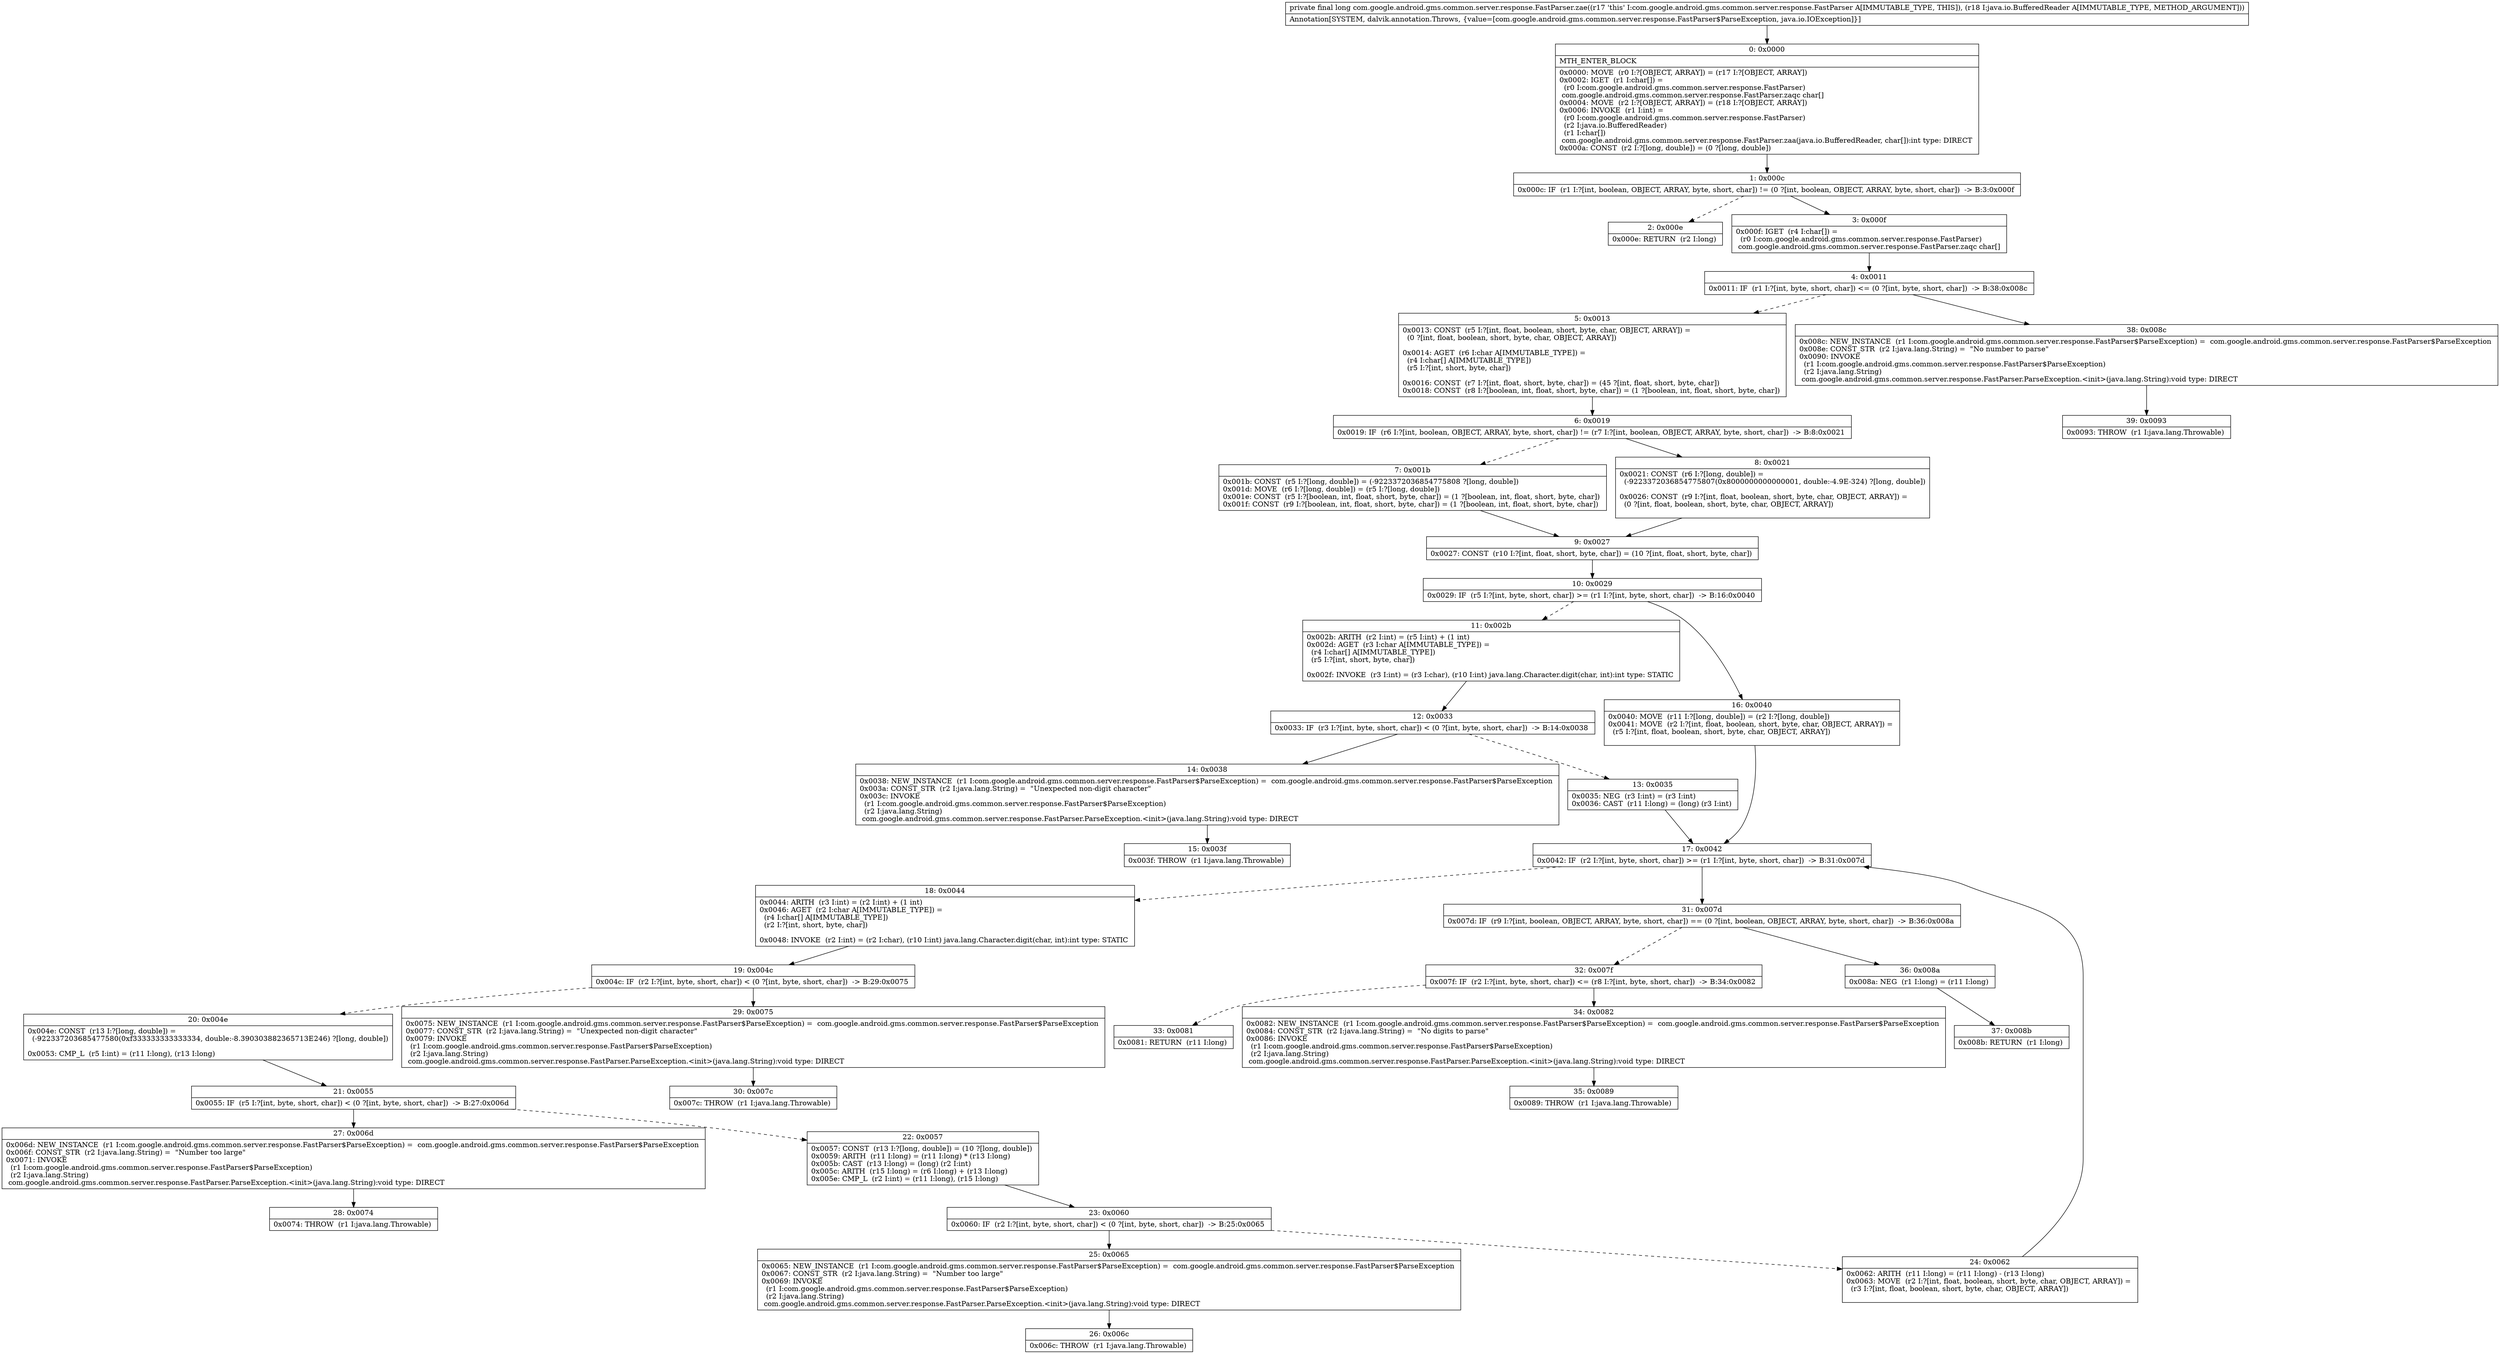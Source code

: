 digraph "CFG forcom.google.android.gms.common.server.response.FastParser.zae(Ljava\/io\/BufferedReader;)J" {
Node_0 [shape=record,label="{0\:\ 0x0000|MTH_ENTER_BLOCK\l|0x0000: MOVE  (r0 I:?[OBJECT, ARRAY]) = (r17 I:?[OBJECT, ARRAY]) \l0x0002: IGET  (r1 I:char[]) = \l  (r0 I:com.google.android.gms.common.server.response.FastParser)\l com.google.android.gms.common.server.response.FastParser.zaqc char[] \l0x0004: MOVE  (r2 I:?[OBJECT, ARRAY]) = (r18 I:?[OBJECT, ARRAY]) \l0x0006: INVOKE  (r1 I:int) = \l  (r0 I:com.google.android.gms.common.server.response.FastParser)\l  (r2 I:java.io.BufferedReader)\l  (r1 I:char[])\l com.google.android.gms.common.server.response.FastParser.zaa(java.io.BufferedReader, char[]):int type: DIRECT \l0x000a: CONST  (r2 I:?[long, double]) = (0 ?[long, double]) \l}"];
Node_1 [shape=record,label="{1\:\ 0x000c|0x000c: IF  (r1 I:?[int, boolean, OBJECT, ARRAY, byte, short, char]) != (0 ?[int, boolean, OBJECT, ARRAY, byte, short, char])  \-\> B:3:0x000f \l}"];
Node_2 [shape=record,label="{2\:\ 0x000e|0x000e: RETURN  (r2 I:long) \l}"];
Node_3 [shape=record,label="{3\:\ 0x000f|0x000f: IGET  (r4 I:char[]) = \l  (r0 I:com.google.android.gms.common.server.response.FastParser)\l com.google.android.gms.common.server.response.FastParser.zaqc char[] \l}"];
Node_4 [shape=record,label="{4\:\ 0x0011|0x0011: IF  (r1 I:?[int, byte, short, char]) \<= (0 ?[int, byte, short, char])  \-\> B:38:0x008c \l}"];
Node_5 [shape=record,label="{5\:\ 0x0013|0x0013: CONST  (r5 I:?[int, float, boolean, short, byte, char, OBJECT, ARRAY]) = \l  (0 ?[int, float, boolean, short, byte, char, OBJECT, ARRAY])\l \l0x0014: AGET  (r6 I:char A[IMMUTABLE_TYPE]) = \l  (r4 I:char[] A[IMMUTABLE_TYPE])\l  (r5 I:?[int, short, byte, char])\l \l0x0016: CONST  (r7 I:?[int, float, short, byte, char]) = (45 ?[int, float, short, byte, char]) \l0x0018: CONST  (r8 I:?[boolean, int, float, short, byte, char]) = (1 ?[boolean, int, float, short, byte, char]) \l}"];
Node_6 [shape=record,label="{6\:\ 0x0019|0x0019: IF  (r6 I:?[int, boolean, OBJECT, ARRAY, byte, short, char]) != (r7 I:?[int, boolean, OBJECT, ARRAY, byte, short, char])  \-\> B:8:0x0021 \l}"];
Node_7 [shape=record,label="{7\:\ 0x001b|0x001b: CONST  (r5 I:?[long, double]) = (\-9223372036854775808 ?[long, double]) \l0x001d: MOVE  (r6 I:?[long, double]) = (r5 I:?[long, double]) \l0x001e: CONST  (r5 I:?[boolean, int, float, short, byte, char]) = (1 ?[boolean, int, float, short, byte, char]) \l0x001f: CONST  (r9 I:?[boolean, int, float, short, byte, char]) = (1 ?[boolean, int, float, short, byte, char]) \l}"];
Node_8 [shape=record,label="{8\:\ 0x0021|0x0021: CONST  (r6 I:?[long, double]) = \l  (\-9223372036854775807(0x8000000000000001, double:\-4.9E\-324) ?[long, double])\l \l0x0026: CONST  (r9 I:?[int, float, boolean, short, byte, char, OBJECT, ARRAY]) = \l  (0 ?[int, float, boolean, short, byte, char, OBJECT, ARRAY])\l \l}"];
Node_9 [shape=record,label="{9\:\ 0x0027|0x0027: CONST  (r10 I:?[int, float, short, byte, char]) = (10 ?[int, float, short, byte, char]) \l}"];
Node_10 [shape=record,label="{10\:\ 0x0029|0x0029: IF  (r5 I:?[int, byte, short, char]) \>= (r1 I:?[int, byte, short, char])  \-\> B:16:0x0040 \l}"];
Node_11 [shape=record,label="{11\:\ 0x002b|0x002b: ARITH  (r2 I:int) = (r5 I:int) + (1 int) \l0x002d: AGET  (r3 I:char A[IMMUTABLE_TYPE]) = \l  (r4 I:char[] A[IMMUTABLE_TYPE])\l  (r5 I:?[int, short, byte, char])\l \l0x002f: INVOKE  (r3 I:int) = (r3 I:char), (r10 I:int) java.lang.Character.digit(char, int):int type: STATIC \l}"];
Node_12 [shape=record,label="{12\:\ 0x0033|0x0033: IF  (r3 I:?[int, byte, short, char]) \< (0 ?[int, byte, short, char])  \-\> B:14:0x0038 \l}"];
Node_13 [shape=record,label="{13\:\ 0x0035|0x0035: NEG  (r3 I:int) = (r3 I:int) \l0x0036: CAST  (r11 I:long) = (long) (r3 I:int) \l}"];
Node_14 [shape=record,label="{14\:\ 0x0038|0x0038: NEW_INSTANCE  (r1 I:com.google.android.gms.common.server.response.FastParser$ParseException) =  com.google.android.gms.common.server.response.FastParser$ParseException \l0x003a: CONST_STR  (r2 I:java.lang.String) =  \"Unexpected non\-digit character\" \l0x003c: INVOKE  \l  (r1 I:com.google.android.gms.common.server.response.FastParser$ParseException)\l  (r2 I:java.lang.String)\l com.google.android.gms.common.server.response.FastParser.ParseException.\<init\>(java.lang.String):void type: DIRECT \l}"];
Node_15 [shape=record,label="{15\:\ 0x003f|0x003f: THROW  (r1 I:java.lang.Throwable) \l}"];
Node_16 [shape=record,label="{16\:\ 0x0040|0x0040: MOVE  (r11 I:?[long, double]) = (r2 I:?[long, double]) \l0x0041: MOVE  (r2 I:?[int, float, boolean, short, byte, char, OBJECT, ARRAY]) = \l  (r5 I:?[int, float, boolean, short, byte, char, OBJECT, ARRAY])\l \l}"];
Node_17 [shape=record,label="{17\:\ 0x0042|0x0042: IF  (r2 I:?[int, byte, short, char]) \>= (r1 I:?[int, byte, short, char])  \-\> B:31:0x007d \l}"];
Node_18 [shape=record,label="{18\:\ 0x0044|0x0044: ARITH  (r3 I:int) = (r2 I:int) + (1 int) \l0x0046: AGET  (r2 I:char A[IMMUTABLE_TYPE]) = \l  (r4 I:char[] A[IMMUTABLE_TYPE])\l  (r2 I:?[int, short, byte, char])\l \l0x0048: INVOKE  (r2 I:int) = (r2 I:char), (r10 I:int) java.lang.Character.digit(char, int):int type: STATIC \l}"];
Node_19 [shape=record,label="{19\:\ 0x004c|0x004c: IF  (r2 I:?[int, byte, short, char]) \< (0 ?[int, byte, short, char])  \-\> B:29:0x0075 \l}"];
Node_20 [shape=record,label="{20\:\ 0x004e|0x004e: CONST  (r13 I:?[long, double]) = \l  (\-922337203685477580(0xf333333333333334, double:\-8.390303882365713E246) ?[long, double])\l \l0x0053: CMP_L  (r5 I:int) = (r11 I:long), (r13 I:long) \l}"];
Node_21 [shape=record,label="{21\:\ 0x0055|0x0055: IF  (r5 I:?[int, byte, short, char]) \< (0 ?[int, byte, short, char])  \-\> B:27:0x006d \l}"];
Node_22 [shape=record,label="{22\:\ 0x0057|0x0057: CONST  (r13 I:?[long, double]) = (10 ?[long, double]) \l0x0059: ARITH  (r11 I:long) = (r11 I:long) * (r13 I:long) \l0x005b: CAST  (r13 I:long) = (long) (r2 I:int) \l0x005c: ARITH  (r15 I:long) = (r6 I:long) + (r13 I:long) \l0x005e: CMP_L  (r2 I:int) = (r11 I:long), (r15 I:long) \l}"];
Node_23 [shape=record,label="{23\:\ 0x0060|0x0060: IF  (r2 I:?[int, byte, short, char]) \< (0 ?[int, byte, short, char])  \-\> B:25:0x0065 \l}"];
Node_24 [shape=record,label="{24\:\ 0x0062|0x0062: ARITH  (r11 I:long) = (r11 I:long) \- (r13 I:long) \l0x0063: MOVE  (r2 I:?[int, float, boolean, short, byte, char, OBJECT, ARRAY]) = \l  (r3 I:?[int, float, boolean, short, byte, char, OBJECT, ARRAY])\l \l}"];
Node_25 [shape=record,label="{25\:\ 0x0065|0x0065: NEW_INSTANCE  (r1 I:com.google.android.gms.common.server.response.FastParser$ParseException) =  com.google.android.gms.common.server.response.FastParser$ParseException \l0x0067: CONST_STR  (r2 I:java.lang.String) =  \"Number too large\" \l0x0069: INVOKE  \l  (r1 I:com.google.android.gms.common.server.response.FastParser$ParseException)\l  (r2 I:java.lang.String)\l com.google.android.gms.common.server.response.FastParser.ParseException.\<init\>(java.lang.String):void type: DIRECT \l}"];
Node_26 [shape=record,label="{26\:\ 0x006c|0x006c: THROW  (r1 I:java.lang.Throwable) \l}"];
Node_27 [shape=record,label="{27\:\ 0x006d|0x006d: NEW_INSTANCE  (r1 I:com.google.android.gms.common.server.response.FastParser$ParseException) =  com.google.android.gms.common.server.response.FastParser$ParseException \l0x006f: CONST_STR  (r2 I:java.lang.String) =  \"Number too large\" \l0x0071: INVOKE  \l  (r1 I:com.google.android.gms.common.server.response.FastParser$ParseException)\l  (r2 I:java.lang.String)\l com.google.android.gms.common.server.response.FastParser.ParseException.\<init\>(java.lang.String):void type: DIRECT \l}"];
Node_28 [shape=record,label="{28\:\ 0x0074|0x0074: THROW  (r1 I:java.lang.Throwable) \l}"];
Node_29 [shape=record,label="{29\:\ 0x0075|0x0075: NEW_INSTANCE  (r1 I:com.google.android.gms.common.server.response.FastParser$ParseException) =  com.google.android.gms.common.server.response.FastParser$ParseException \l0x0077: CONST_STR  (r2 I:java.lang.String) =  \"Unexpected non\-digit character\" \l0x0079: INVOKE  \l  (r1 I:com.google.android.gms.common.server.response.FastParser$ParseException)\l  (r2 I:java.lang.String)\l com.google.android.gms.common.server.response.FastParser.ParseException.\<init\>(java.lang.String):void type: DIRECT \l}"];
Node_30 [shape=record,label="{30\:\ 0x007c|0x007c: THROW  (r1 I:java.lang.Throwable) \l}"];
Node_31 [shape=record,label="{31\:\ 0x007d|0x007d: IF  (r9 I:?[int, boolean, OBJECT, ARRAY, byte, short, char]) == (0 ?[int, boolean, OBJECT, ARRAY, byte, short, char])  \-\> B:36:0x008a \l}"];
Node_32 [shape=record,label="{32\:\ 0x007f|0x007f: IF  (r2 I:?[int, byte, short, char]) \<= (r8 I:?[int, byte, short, char])  \-\> B:34:0x0082 \l}"];
Node_33 [shape=record,label="{33\:\ 0x0081|0x0081: RETURN  (r11 I:long) \l}"];
Node_34 [shape=record,label="{34\:\ 0x0082|0x0082: NEW_INSTANCE  (r1 I:com.google.android.gms.common.server.response.FastParser$ParseException) =  com.google.android.gms.common.server.response.FastParser$ParseException \l0x0084: CONST_STR  (r2 I:java.lang.String) =  \"No digits to parse\" \l0x0086: INVOKE  \l  (r1 I:com.google.android.gms.common.server.response.FastParser$ParseException)\l  (r2 I:java.lang.String)\l com.google.android.gms.common.server.response.FastParser.ParseException.\<init\>(java.lang.String):void type: DIRECT \l}"];
Node_35 [shape=record,label="{35\:\ 0x0089|0x0089: THROW  (r1 I:java.lang.Throwable) \l}"];
Node_36 [shape=record,label="{36\:\ 0x008a|0x008a: NEG  (r1 I:long) = (r11 I:long) \l}"];
Node_37 [shape=record,label="{37\:\ 0x008b|0x008b: RETURN  (r1 I:long) \l}"];
Node_38 [shape=record,label="{38\:\ 0x008c|0x008c: NEW_INSTANCE  (r1 I:com.google.android.gms.common.server.response.FastParser$ParseException) =  com.google.android.gms.common.server.response.FastParser$ParseException \l0x008e: CONST_STR  (r2 I:java.lang.String) =  \"No number to parse\" \l0x0090: INVOKE  \l  (r1 I:com.google.android.gms.common.server.response.FastParser$ParseException)\l  (r2 I:java.lang.String)\l com.google.android.gms.common.server.response.FastParser.ParseException.\<init\>(java.lang.String):void type: DIRECT \l}"];
Node_39 [shape=record,label="{39\:\ 0x0093|0x0093: THROW  (r1 I:java.lang.Throwable) \l}"];
MethodNode[shape=record,label="{private final long com.google.android.gms.common.server.response.FastParser.zae((r17 'this' I:com.google.android.gms.common.server.response.FastParser A[IMMUTABLE_TYPE, THIS]), (r18 I:java.io.BufferedReader A[IMMUTABLE_TYPE, METHOD_ARGUMENT]))  | Annotation[SYSTEM, dalvik.annotation.Throws, \{value=[com.google.android.gms.common.server.response.FastParser$ParseException, java.io.IOException]\}]\l}"];
MethodNode -> Node_0;
Node_0 -> Node_1;
Node_1 -> Node_2[style=dashed];
Node_1 -> Node_3;
Node_3 -> Node_4;
Node_4 -> Node_5[style=dashed];
Node_4 -> Node_38;
Node_5 -> Node_6;
Node_6 -> Node_7[style=dashed];
Node_6 -> Node_8;
Node_7 -> Node_9;
Node_8 -> Node_9;
Node_9 -> Node_10;
Node_10 -> Node_11[style=dashed];
Node_10 -> Node_16;
Node_11 -> Node_12;
Node_12 -> Node_13[style=dashed];
Node_12 -> Node_14;
Node_13 -> Node_17;
Node_14 -> Node_15;
Node_16 -> Node_17;
Node_17 -> Node_18[style=dashed];
Node_17 -> Node_31;
Node_18 -> Node_19;
Node_19 -> Node_20[style=dashed];
Node_19 -> Node_29;
Node_20 -> Node_21;
Node_21 -> Node_22[style=dashed];
Node_21 -> Node_27;
Node_22 -> Node_23;
Node_23 -> Node_24[style=dashed];
Node_23 -> Node_25;
Node_24 -> Node_17;
Node_25 -> Node_26;
Node_27 -> Node_28;
Node_29 -> Node_30;
Node_31 -> Node_32[style=dashed];
Node_31 -> Node_36;
Node_32 -> Node_33[style=dashed];
Node_32 -> Node_34;
Node_34 -> Node_35;
Node_36 -> Node_37;
Node_38 -> Node_39;
}

